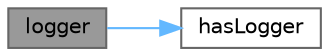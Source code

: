 digraph "logger"
{
 // INTERACTIVE_SVG=YES
 // LATEX_PDF_SIZE
  bgcolor="transparent";
  edge [fontname=Helvetica,fontsize=10,labelfontname=Helvetica,labelfontsize=10];
  node [fontname=Helvetica,fontsize=10,shape=box,height=0.2,width=0.4];
  rankdir="LR";
  Node1 [label="logger",height=0.2,width=0.4,color="gray40", fillcolor="grey60", style="filled", fontcolor="black",tooltip="Retrieve a Logger."];
  Node1 -> Node2 [color="steelblue1",style="solid"];
  Node2 [label="hasLogger",height=0.2,width=0.4,color="grey40", fillcolor="white", style="filled",URL="$classore_1_1data_1_1_log.html#aabc7095160ce75e1d9693be01d7610df",tooltip="Check if logger exists."];
}
